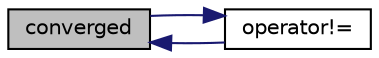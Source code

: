 digraph "converged"
{
  bgcolor="transparent";
  edge [fontname="Helvetica",fontsize="10",labelfontname="Helvetica",labelfontsize="10"];
  node [fontname="Helvetica",fontsize="10",shape=record];
  rankdir="LR";
  Node1 [label="converged",height=0.2,width=0.4,color="black", fillcolor="grey75", style="filled", fontcolor="black"];
  Node1 -> Node2 [dir="back",color="midnightblue",fontsize="10",style="solid",fontname="Helvetica"];
  Node2 [label="operator!=",height=0.2,width=0.4,color="black",URL="$a02383.html#a3f3292460aad035e6513f104fb88ce09"];
  Node2 -> Node1 [dir="back",color="midnightblue",fontsize="10",style="solid",fontname="Helvetica"];
}
